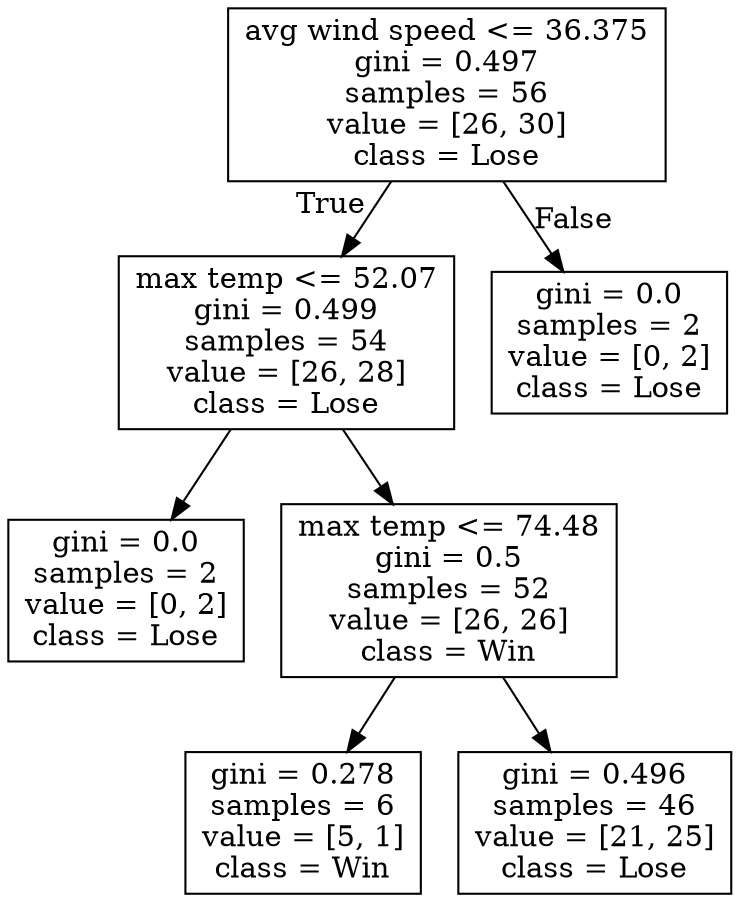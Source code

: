 digraph Tree {
node [shape=box] ;
0 [label="avg wind speed <= 36.375\ngini = 0.497\nsamples = 56\nvalue = [26, 30]\nclass = Lose"] ;
1 [label="max temp <= 52.07\ngini = 0.499\nsamples = 54\nvalue = [26, 28]\nclass = Lose"] ;
0 -> 1 [labeldistance=2.5, labelangle=45, headlabel="True"] ;
2 [label="gini = 0.0\nsamples = 2\nvalue = [0, 2]\nclass = Lose"] ;
1 -> 2 ;
3 [label="max temp <= 74.48\ngini = 0.5\nsamples = 52\nvalue = [26, 26]\nclass = Win"] ;
1 -> 3 ;
4 [label="gini = 0.278\nsamples = 6\nvalue = [5, 1]\nclass = Win"] ;
3 -> 4 ;
5 [label="gini = 0.496\nsamples = 46\nvalue = [21, 25]\nclass = Lose"] ;
3 -> 5 ;
6 [label="gini = 0.0\nsamples = 2\nvalue = [0, 2]\nclass = Lose"] ;
0 -> 6 [labeldistance=2.5, labelangle=-45, headlabel="False"] ;
}